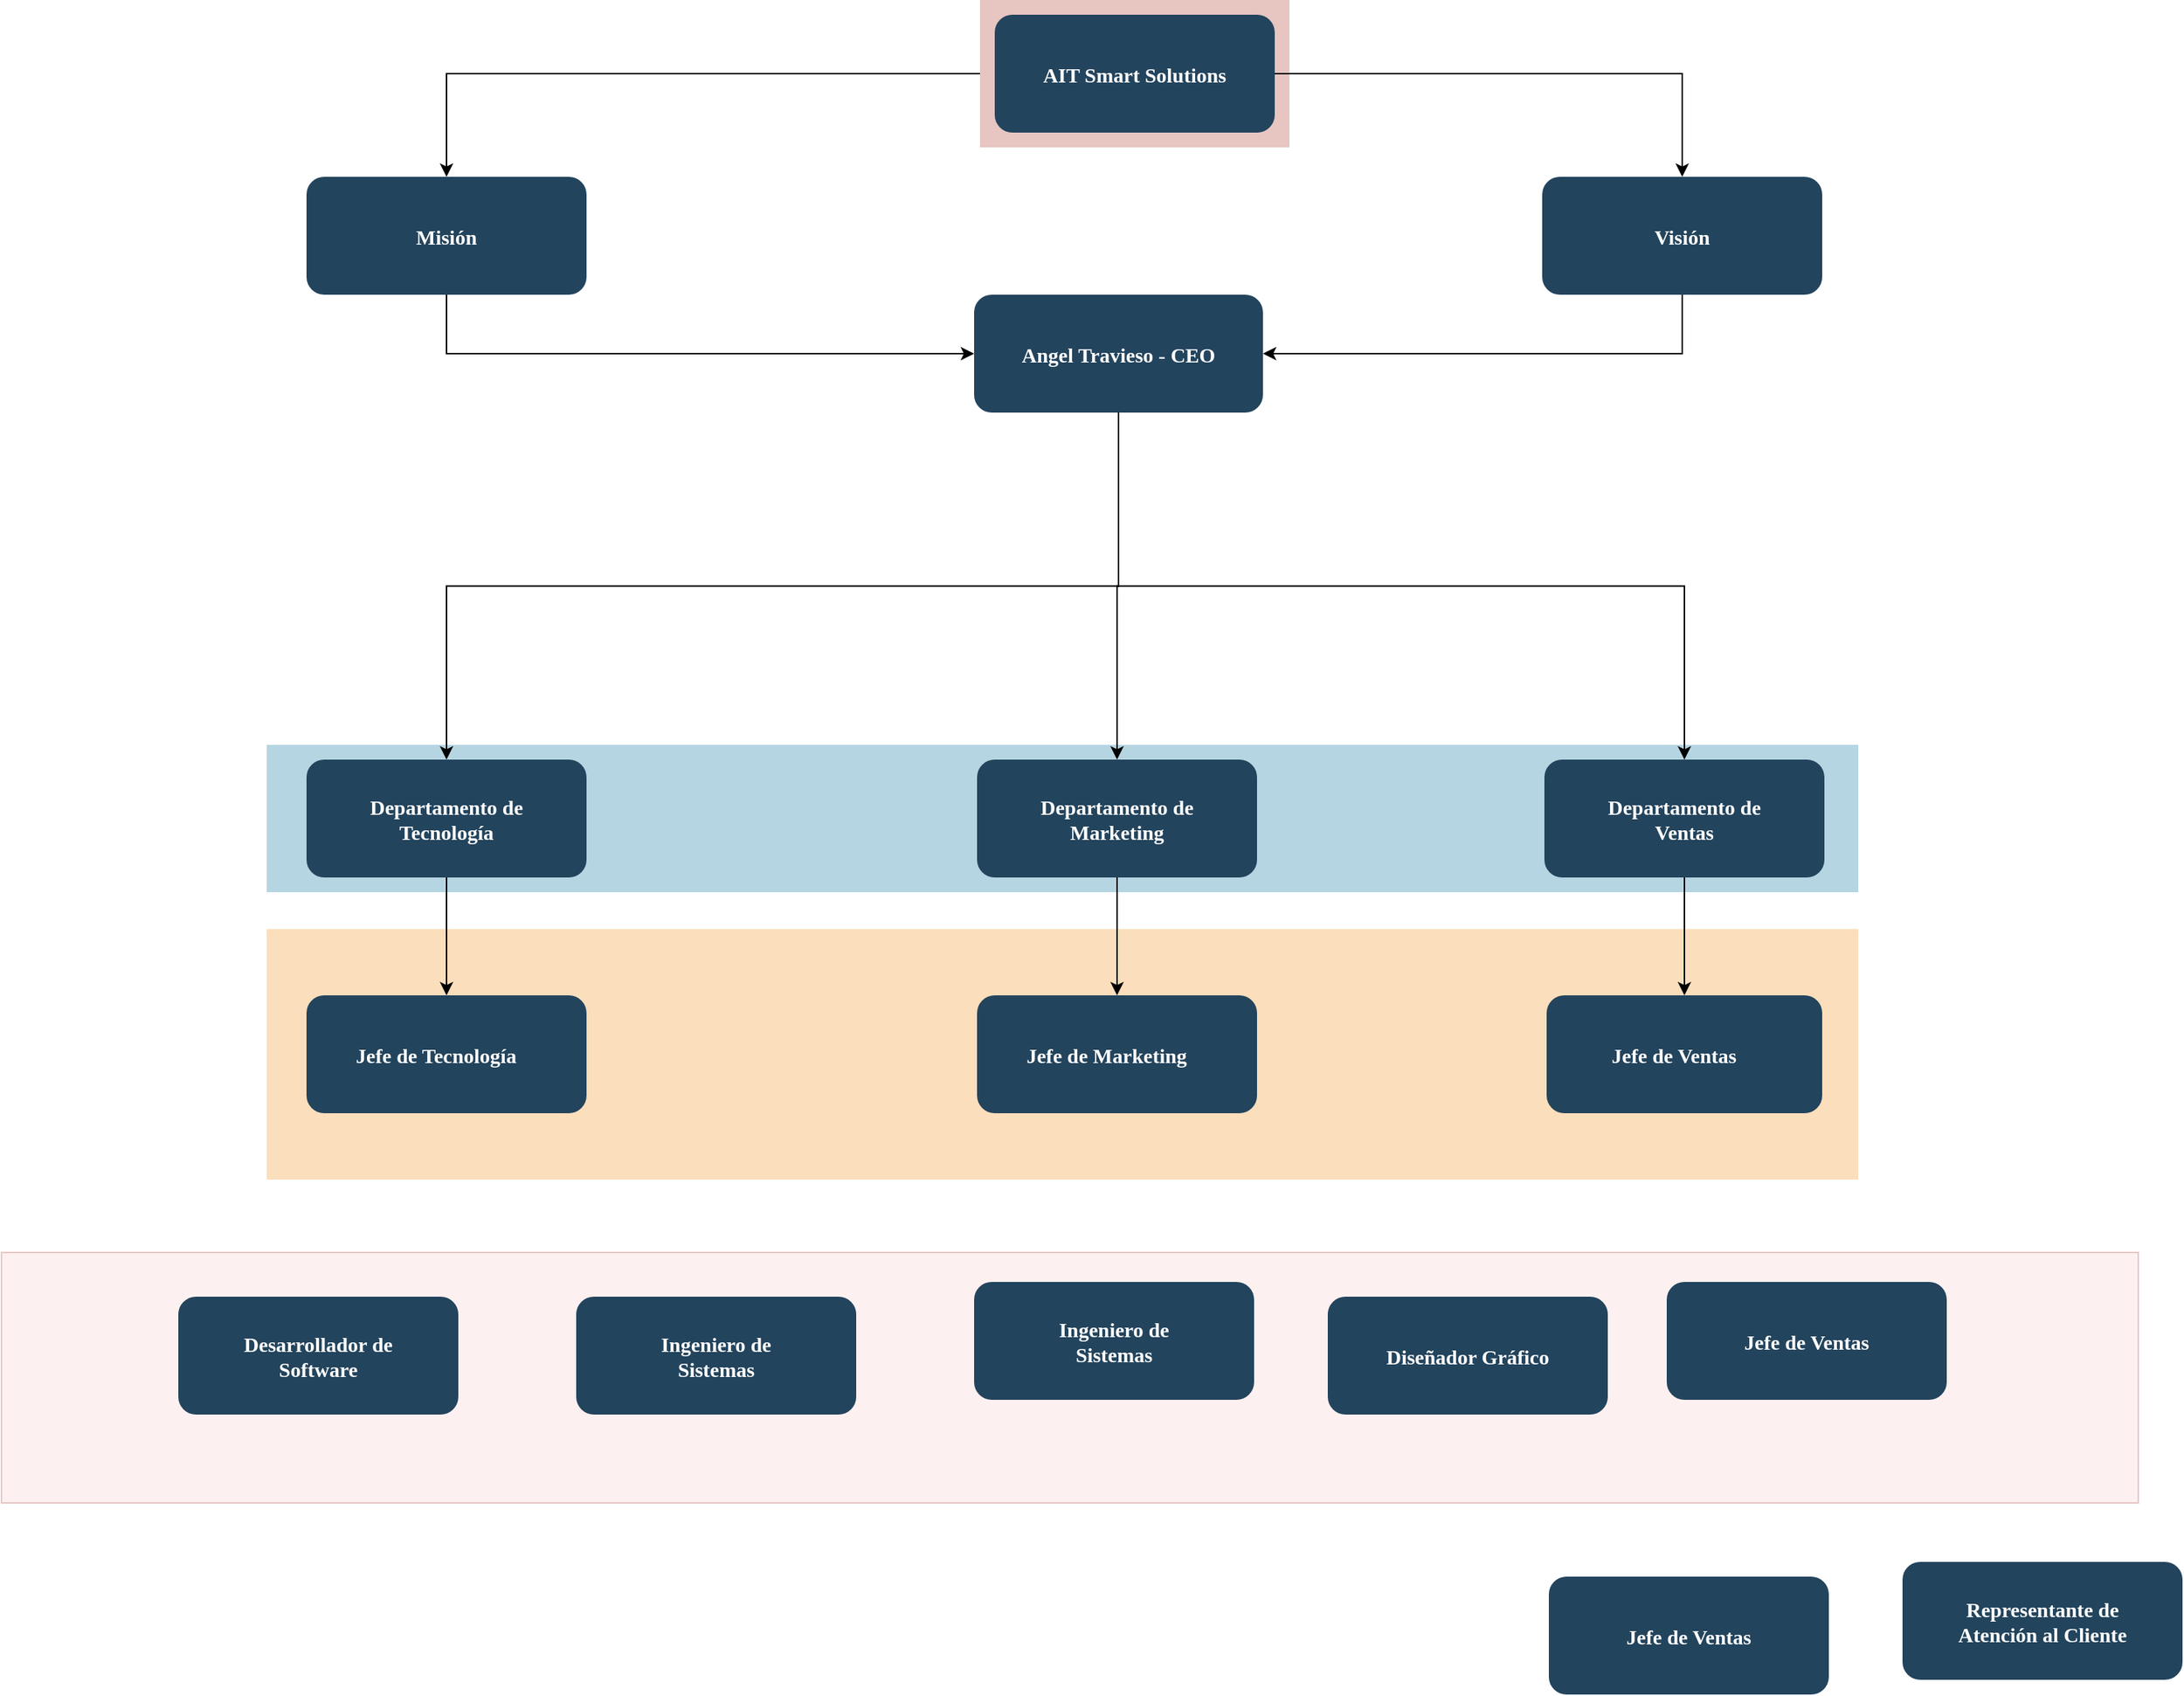 <mxfile version="23.1.6" type="github">
  <diagram name="Page-1" id="2c0d36ab-eaac-3732-788b-9136903baeff">
    <mxGraphModel dx="3489.5" dy="2173.5" grid="1" gridSize="10" guides="1" tooltips="1" connect="1" arrows="1" fold="1" page="1" pageScale="1.5" pageWidth="1169" pageHeight="827" background="none" math="0" shadow="0">
      <root>
        <mxCell id="0" />
        <mxCell id="1" parent="0" />
        <mxCell id="zfufajYFIppckwWiI43T-156" style="edgeStyle=orthogonalEdgeStyle;rounded=0;orthogonalLoop=1;jettySize=auto;html=1;entryX=0.5;entryY=0;entryDx=0;entryDy=0;" edge="1" parent="1" source="123" target="zfufajYFIppckwWiI43T-127">
          <mxGeometry relative="1" as="geometry" />
        </mxCell>
        <mxCell id="123" value="" style="fillColor=#AE4132;strokeColor=none;opacity=30;" parent="1" vertex="1">
          <mxGeometry x="564" y="-180" width="210" height="100.0" as="geometry" />
        </mxCell>
        <mxCell id="122" value="" style="fillColor=#10739E;strokeColor=none;opacity=30;" parent="1" vertex="1">
          <mxGeometry x="80" y="325.5" width="1080" height="100" as="geometry" />
        </mxCell>
        <mxCell id="117" value="" style="fillColor=#F2931E;strokeColor=none;opacity=30;" parent="1" vertex="1">
          <mxGeometry x="80" y="450.5" width="1080" height="170" as="geometry" />
        </mxCell>
        <mxCell id="zfufajYFIppckwWiI43T-157" style="edgeStyle=orthogonalEdgeStyle;rounded=0;orthogonalLoop=1;jettySize=auto;html=1;exitX=1;exitY=0.5;exitDx=0;exitDy=0;" edge="1" parent="1" source="2" target="zfufajYFIppckwWiI43T-128">
          <mxGeometry relative="1" as="geometry" />
        </mxCell>
        <mxCell id="2" value="AIT Smart Solutions" style="rounded=1;fillColor=#23445D;gradientColor=none;strokeColor=none;fontColor=#FFFFFF;fontStyle=1;fontFamily=Tahoma;fontSize=14" parent="1" vertex="1">
          <mxGeometry x="574" y="-170" width="190" height="80" as="geometry" />
        </mxCell>
        <mxCell id="zfufajYFIppckwWiI43T-147" style="edgeStyle=orthogonalEdgeStyle;rounded=0;orthogonalLoop=1;jettySize=auto;html=1;exitX=0.5;exitY=1;exitDx=0;exitDy=0;entryX=0.5;entryY=0;entryDx=0;entryDy=0;" edge="1" parent="1" source="10" target="zfufajYFIppckwWiI43T-142">
          <mxGeometry relative="1" as="geometry" />
        </mxCell>
        <mxCell id="10" value="Departamento de&#xa;Ventas" style="rounded=1;fillColor=#23445D;gradientColor=none;strokeColor=none;fontColor=#FFFFFF;fontStyle=1;fontFamily=Tahoma;fontSize=14" parent="1" vertex="1">
          <mxGeometry x="947" y="335.5" width="190" height="80" as="geometry" />
        </mxCell>
        <mxCell id="zfufajYFIppckwWiI43T-146" style="edgeStyle=orthogonalEdgeStyle;rounded=0;orthogonalLoop=1;jettySize=auto;html=1;exitX=0.5;exitY=1;exitDx=0;exitDy=0;entryX=0.5;entryY=0;entryDx=0;entryDy=0;" edge="1" parent="1" source="12" target="zfufajYFIppckwWiI43T-141">
          <mxGeometry relative="1" as="geometry" />
        </mxCell>
        <mxCell id="12" value="Departamento de&#xa;Marketing" style="rounded=1;fillColor=#23445D;gradientColor=none;strokeColor=none;fontColor=#FFFFFF;fontStyle=1;fontFamily=Tahoma;fontSize=14" parent="1" vertex="1">
          <mxGeometry x="562.0" y="335.5" width="190" height="80" as="geometry" />
        </mxCell>
        <mxCell id="zfufajYFIppckwWiI43T-145" style="edgeStyle=orthogonalEdgeStyle;rounded=0;orthogonalLoop=1;jettySize=auto;html=1;exitX=0.5;exitY=1;exitDx=0;exitDy=0;" edge="1" parent="1" source="13" target="zfufajYFIppckwWiI43T-140">
          <mxGeometry relative="1" as="geometry" />
        </mxCell>
        <mxCell id="13" value="Departamento de &#xa;Tecnología" style="rounded=1;fillColor=#23445D;gradientColor=none;strokeColor=none;fontColor=#FFFFFF;fontStyle=1;fontFamily=Tahoma;fontSize=14" parent="1" vertex="1">
          <mxGeometry x="107" y="335.5" width="190" height="80" as="geometry" />
        </mxCell>
        <mxCell id="zfufajYFIppckwWiI43T-158" style="edgeStyle=orthogonalEdgeStyle;rounded=0;orthogonalLoop=1;jettySize=auto;html=1;exitX=0.5;exitY=1;exitDx=0;exitDy=0;" edge="1" parent="1" source="zfufajYFIppckwWiI43T-127" target="zfufajYFIppckwWiI43T-132">
          <mxGeometry relative="1" as="geometry" />
        </mxCell>
        <mxCell id="zfufajYFIppckwWiI43T-127" value="Misión" style="rounded=1;fillColor=#23445D;gradientColor=none;strokeColor=none;fontColor=#FFFFFF;fontStyle=1;fontFamily=Tahoma;fontSize=14" vertex="1" parent="1">
          <mxGeometry x="107" y="-60" width="190" height="80" as="geometry" />
        </mxCell>
        <mxCell id="zfufajYFIppckwWiI43T-160" style="edgeStyle=orthogonalEdgeStyle;rounded=0;orthogonalLoop=1;jettySize=auto;html=1;exitX=0.5;exitY=1;exitDx=0;exitDy=0;entryX=1;entryY=0.5;entryDx=0;entryDy=0;" edge="1" parent="1" source="zfufajYFIppckwWiI43T-128" target="zfufajYFIppckwWiI43T-132">
          <mxGeometry relative="1" as="geometry" />
        </mxCell>
        <mxCell id="zfufajYFIppckwWiI43T-128" value="Visión" style="rounded=1;fillColor=#23445D;gradientColor=none;strokeColor=none;fontColor=#FFFFFF;fontStyle=1;fontFamily=Tahoma;fontSize=14" vertex="1" parent="1">
          <mxGeometry x="945.5" y="-60" width="190" height="80" as="geometry" />
        </mxCell>
        <mxCell id="zfufajYFIppckwWiI43T-135" style="edgeStyle=orthogonalEdgeStyle;rounded=0;orthogonalLoop=1;jettySize=auto;html=1;exitX=0.5;exitY=1;exitDx=0;exitDy=0;entryX=0.5;entryY=0;entryDx=0;entryDy=0;" edge="1" parent="1" source="zfufajYFIppckwWiI43T-132" target="13">
          <mxGeometry relative="1" as="geometry" />
        </mxCell>
        <mxCell id="zfufajYFIppckwWiI43T-136" style="edgeStyle=orthogonalEdgeStyle;rounded=0;orthogonalLoop=1;jettySize=auto;html=1;exitX=0.5;exitY=1;exitDx=0;exitDy=0;" edge="1" parent="1" source="zfufajYFIppckwWiI43T-132" target="12">
          <mxGeometry relative="1" as="geometry" />
        </mxCell>
        <mxCell id="zfufajYFIppckwWiI43T-138" style="edgeStyle=orthogonalEdgeStyle;rounded=0;orthogonalLoop=1;jettySize=auto;html=1;exitX=0.5;exitY=1;exitDx=0;exitDy=0;entryX=0.5;entryY=0;entryDx=0;entryDy=0;" edge="1" parent="1" source="zfufajYFIppckwWiI43T-132" target="10">
          <mxGeometry relative="1" as="geometry" />
        </mxCell>
        <mxCell id="zfufajYFIppckwWiI43T-132" value="Angel Travieso - CEO" style="rounded=1;fillColor=#23445D;gradientColor=none;strokeColor=none;fontColor=#FFFFFF;fontStyle=1;fontFamily=Tahoma;fontSize=14" vertex="1" parent="1">
          <mxGeometry x="560" y="20" width="196" height="80" as="geometry" />
        </mxCell>
        <mxCell id="zfufajYFIppckwWiI43T-140" value="Jefe de Tecnología    " style="rounded=1;fillColor=#23445D;gradientColor=none;strokeColor=none;fontColor=#FFFFFF;fontStyle=1;fontFamily=Tahoma;fontSize=14" vertex="1" parent="1">
          <mxGeometry x="107" y="495.5" width="190" height="80" as="geometry" />
        </mxCell>
        <mxCell id="zfufajYFIppckwWiI43T-141" value="Jefe de Marketing    " style="rounded=1;fillColor=#23445D;gradientColor=none;strokeColor=none;fontColor=#FFFFFF;fontStyle=1;fontFamily=Tahoma;fontSize=14" vertex="1" parent="1">
          <mxGeometry x="562" y="495.5" width="190" height="80" as="geometry" />
        </mxCell>
        <mxCell id="zfufajYFIppckwWiI43T-142" value="Jefe de Ventas    " style="rounded=1;fillColor=#23445D;gradientColor=none;strokeColor=none;fontColor=#FFFFFF;fontStyle=1;fontFamily=Tahoma;fontSize=14" vertex="1" parent="1">
          <mxGeometry x="948.5" y="495.5" width="187" height="80" as="geometry" />
        </mxCell>
        <mxCell id="zfufajYFIppckwWiI43T-144" value="" style="fillColor=#f8cecc;strokeColor=#b85450;opacity=30;" vertex="1" parent="1">
          <mxGeometry x="-100" y="670" width="1450" height="170" as="geometry" />
        </mxCell>
        <mxCell id="zfufajYFIppckwWiI43T-148" value="Ingeniero de&#xa;Sistemas" style="rounded=1;fillColor=#23445D;gradientColor=none;strokeColor=none;fontColor=#FFFFFF;fontStyle=1;fontFamily=Tahoma;fontSize=14" vertex="1" parent="1">
          <mxGeometry x="290" y="700" width="190" height="80" as="geometry" />
        </mxCell>
        <mxCell id="zfufajYFIppckwWiI43T-149" value="Desarrollador de&#xa;Software" style="rounded=1;fillColor=#23445D;gradientColor=none;strokeColor=none;fontColor=#FFFFFF;fontStyle=1;fontFamily=Tahoma;fontSize=14" vertex="1" parent="1">
          <mxGeometry x="20" y="700" width="190" height="80" as="geometry" />
        </mxCell>
        <mxCell id="zfufajYFIppckwWiI43T-150" value="Ingeniero de&#xa;Sistemas" style="rounded=1;fillColor=#23445D;gradientColor=none;strokeColor=none;fontColor=#FFFFFF;fontStyle=1;fontFamily=Tahoma;fontSize=14" vertex="1" parent="1">
          <mxGeometry x="560" y="690" width="190" height="80" as="geometry" />
        </mxCell>
        <mxCell id="zfufajYFIppckwWiI43T-151" value="Diseñador Gráfico" style="rounded=1;fillColor=#23445D;gradientColor=none;strokeColor=none;fontColor=#FFFFFF;fontStyle=1;fontFamily=Tahoma;fontSize=14" vertex="1" parent="1">
          <mxGeometry x="800" y="700" width="190" height="80" as="geometry" />
        </mxCell>
        <mxCell id="zfufajYFIppckwWiI43T-152" value="Jefe de Ventas" style="rounded=1;fillColor=#23445D;gradientColor=none;strokeColor=none;fontColor=#FFFFFF;fontStyle=1;fontFamily=Tahoma;fontSize=14" vertex="1" parent="1">
          <mxGeometry x="1030" y="690" width="190" height="80" as="geometry" />
        </mxCell>
        <mxCell id="zfufajYFIppckwWiI43T-153" value="Jefe de Ventas" style="rounded=1;fillColor=#23445D;gradientColor=none;strokeColor=none;fontColor=#FFFFFF;fontStyle=1;fontFamily=Tahoma;fontSize=14" vertex="1" parent="1">
          <mxGeometry x="950" y="890" width="190" height="80" as="geometry" />
        </mxCell>
        <mxCell id="zfufajYFIppckwWiI43T-154" value="Representante de&#xa;Atención al Cliente" style="rounded=1;fillColor=#23445D;gradientColor=none;strokeColor=none;fontColor=#FFFFFF;fontStyle=1;fontFamily=Tahoma;fontSize=14" vertex="1" parent="1">
          <mxGeometry x="1190" y="880" width="190" height="80" as="geometry" />
        </mxCell>
      </root>
    </mxGraphModel>
  </diagram>
</mxfile>
